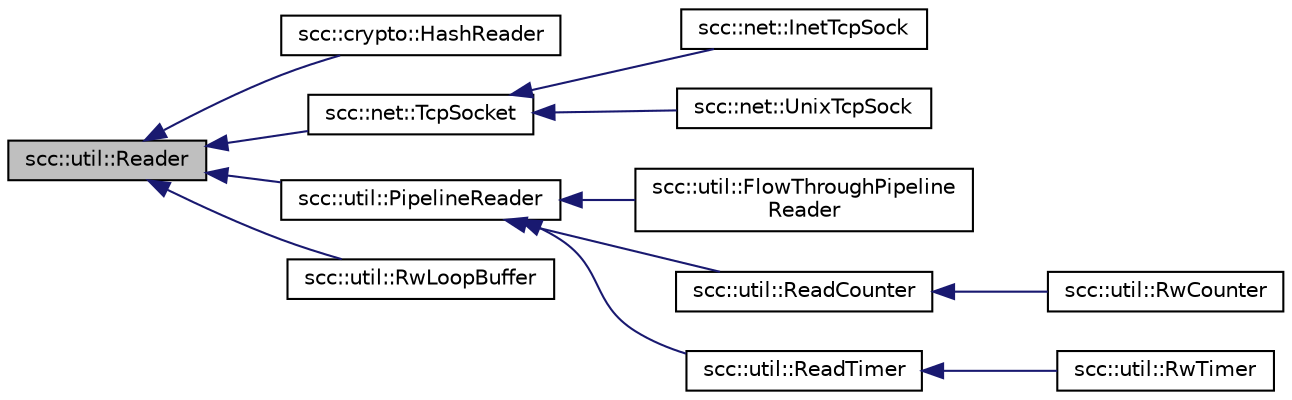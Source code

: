 digraph "scc::util::Reader"
{
 // LATEX_PDF_SIZE
  edge [fontname="Helvetica",fontsize="10",labelfontname="Helvetica",labelfontsize="10"];
  node [fontname="Helvetica",fontsize="10",shape=record];
  rankdir="LR";
  Node1 [label="scc::util::Reader",height=0.2,width=0.4,color="black", fillcolor="grey75", style="filled", fontcolor="black",tooltip="Interface class for objects which can be read."];
  Node1 -> Node2 [dir="back",color="midnightblue",fontsize="10",style="solid",fontname="Helvetica"];
  Node2 [label="scc::crypto::HashReader",height=0.2,width=0.4,color="black", fillcolor="white", style="filled",URL="$d0/d9f/classscc_1_1crypto_1_1HashReader.html",tooltip="Helper class to hash an incoming stream."];
  Node1 -> Node3 [dir="back",color="midnightblue",fontsize="10",style="solid",fontname="Helvetica"];
  Node3 [label="scc::net::TcpSocket",height=0.2,width=0.4,color="black", fillcolor="white", style="filled",URL="$d4/d36/classscc_1_1net_1_1TcpSocket.html",tooltip="Tcp socket base class."];
  Node3 -> Node4 [dir="back",color="midnightblue",fontsize="10",style="solid",fontname="Helvetica"];
  Node4 [label="scc::net::InetTcpSock",height=0.2,width=0.4,color="black", fillcolor="white", style="filled",URL="$dc/dcf/classscc_1_1net_1_1InetTcpSock.html",tooltip="Internet transmission control protocol (tcp) socket."];
  Node3 -> Node5 [dir="back",color="midnightblue",fontsize="10",style="solid",fontname="Helvetica"];
  Node5 [label="scc::net::UnixTcpSock",height=0.2,width=0.4,color="black", fillcolor="white", style="filled",URL="$df/d37/classscc_1_1net_1_1UnixTcpSock.html",tooltip="Unix domain tcp (stream) socket."];
  Node1 -> Node6 [dir="back",color="midnightblue",fontsize="10",style="solid",fontname="Helvetica"];
  Node6 [label="scc::util::PipelineReader",height=0.2,width=0.4,color="black", fillcolor="white", style="filled",URL="$df/d03/structscc_1_1util_1_1PipelineReader.html",tooltip="Pipeline reader to carry out processing in a pipeline (chain of readers)."];
  Node6 -> Node7 [dir="back",color="midnightblue",fontsize="10",style="solid",fontname="Helvetica"];
  Node7 [label="scc::util::FlowThroughPipeline\lReader",height=0.2,width=0.4,color="black", fillcolor="white", style="filled",URL="$df/d35/structscc_1_1util_1_1FlowThroughPipelineReader.html",tooltip="Pipeline reader which flows through all data."];
  Node6 -> Node8 [dir="back",color="midnightblue",fontsize="10",style="solid",fontname="Helvetica"];
  Node8 [label="scc::util::ReadCounter",height=0.2,width=0.4,color="black", fillcolor="white", style="filled",URL="$de/ddd/classscc_1_1util_1_1ReadCounter.html",tooltip="Adds byte count to a read stream."];
  Node8 -> Node9 [dir="back",color="midnightblue",fontsize="10",style="solid",fontname="Helvetica"];
  Node9 [label="scc::util::RwCounter",height=0.2,width=0.4,color="black", fillcolor="white", style="filled",URL="$d2/dc0/classscc_1_1util_1_1RwCounter.html",tooltip="Adds byte count to a read/write stream."];
  Node6 -> Node10 [dir="back",color="midnightblue",fontsize="10",style="solid",fontname="Helvetica"];
  Node10 [label="scc::util::ReadTimer",height=0.2,width=0.4,color="black", fillcolor="white", style="filled",URL="$d7/d9e/classscc_1_1util_1_1ReadTimer.html",tooltip="Adds timer to a read stream."];
  Node10 -> Node11 [dir="back",color="midnightblue",fontsize="10",style="solid",fontname="Helvetica"];
  Node11 [label="scc::util::RwTimer",height=0.2,width=0.4,color="black", fillcolor="white", style="filled",URL="$d5/d17/classscc_1_1util_1_1RwTimer.html",tooltip="Adds byte count to a read/write stream."];
  Node1 -> Node12 [dir="back",color="midnightblue",fontsize="10",style="solid",fontname="Helvetica"];
  Node12 [label="scc::util::RwLoopBuffer",height=0.2,width=0.4,color="black", fillcolor="white", style="filled",URL="$de/d4e/classscc_1_1util_1_1RwLoopBuffer.html",tooltip="Loopback read/write stream buffer."];
}
